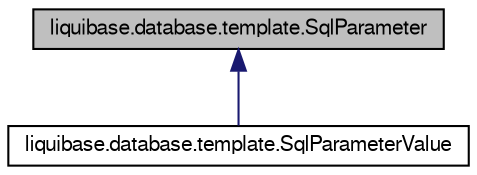 digraph G
{
  edge [fontname="FreeSans",fontsize=10,labelfontname="FreeSans",labelfontsize=10];
  node [fontname="FreeSans",fontsize=10,shape=record];
  Node1 [label="liquibase.database.template.SqlParameter",height=0.2,width=0.4,color="black", fillcolor="grey75", style="filled" fontcolor="black"];
  Node1 -> Node2 [dir=back,color="midnightblue",fontsize=10,style="solid",fontname="FreeSans"];
  Node2 [label="liquibase.database.template.SqlParameterValue",height=0.2,width=0.4,color="black", fillcolor="white", style="filled",URL="$classliquibase_1_1database_1_1template_1_1_sql_parameter_value.html",tooltip="Object to represent a SQL parameter value, including parameter metadata such as the..."];
}
